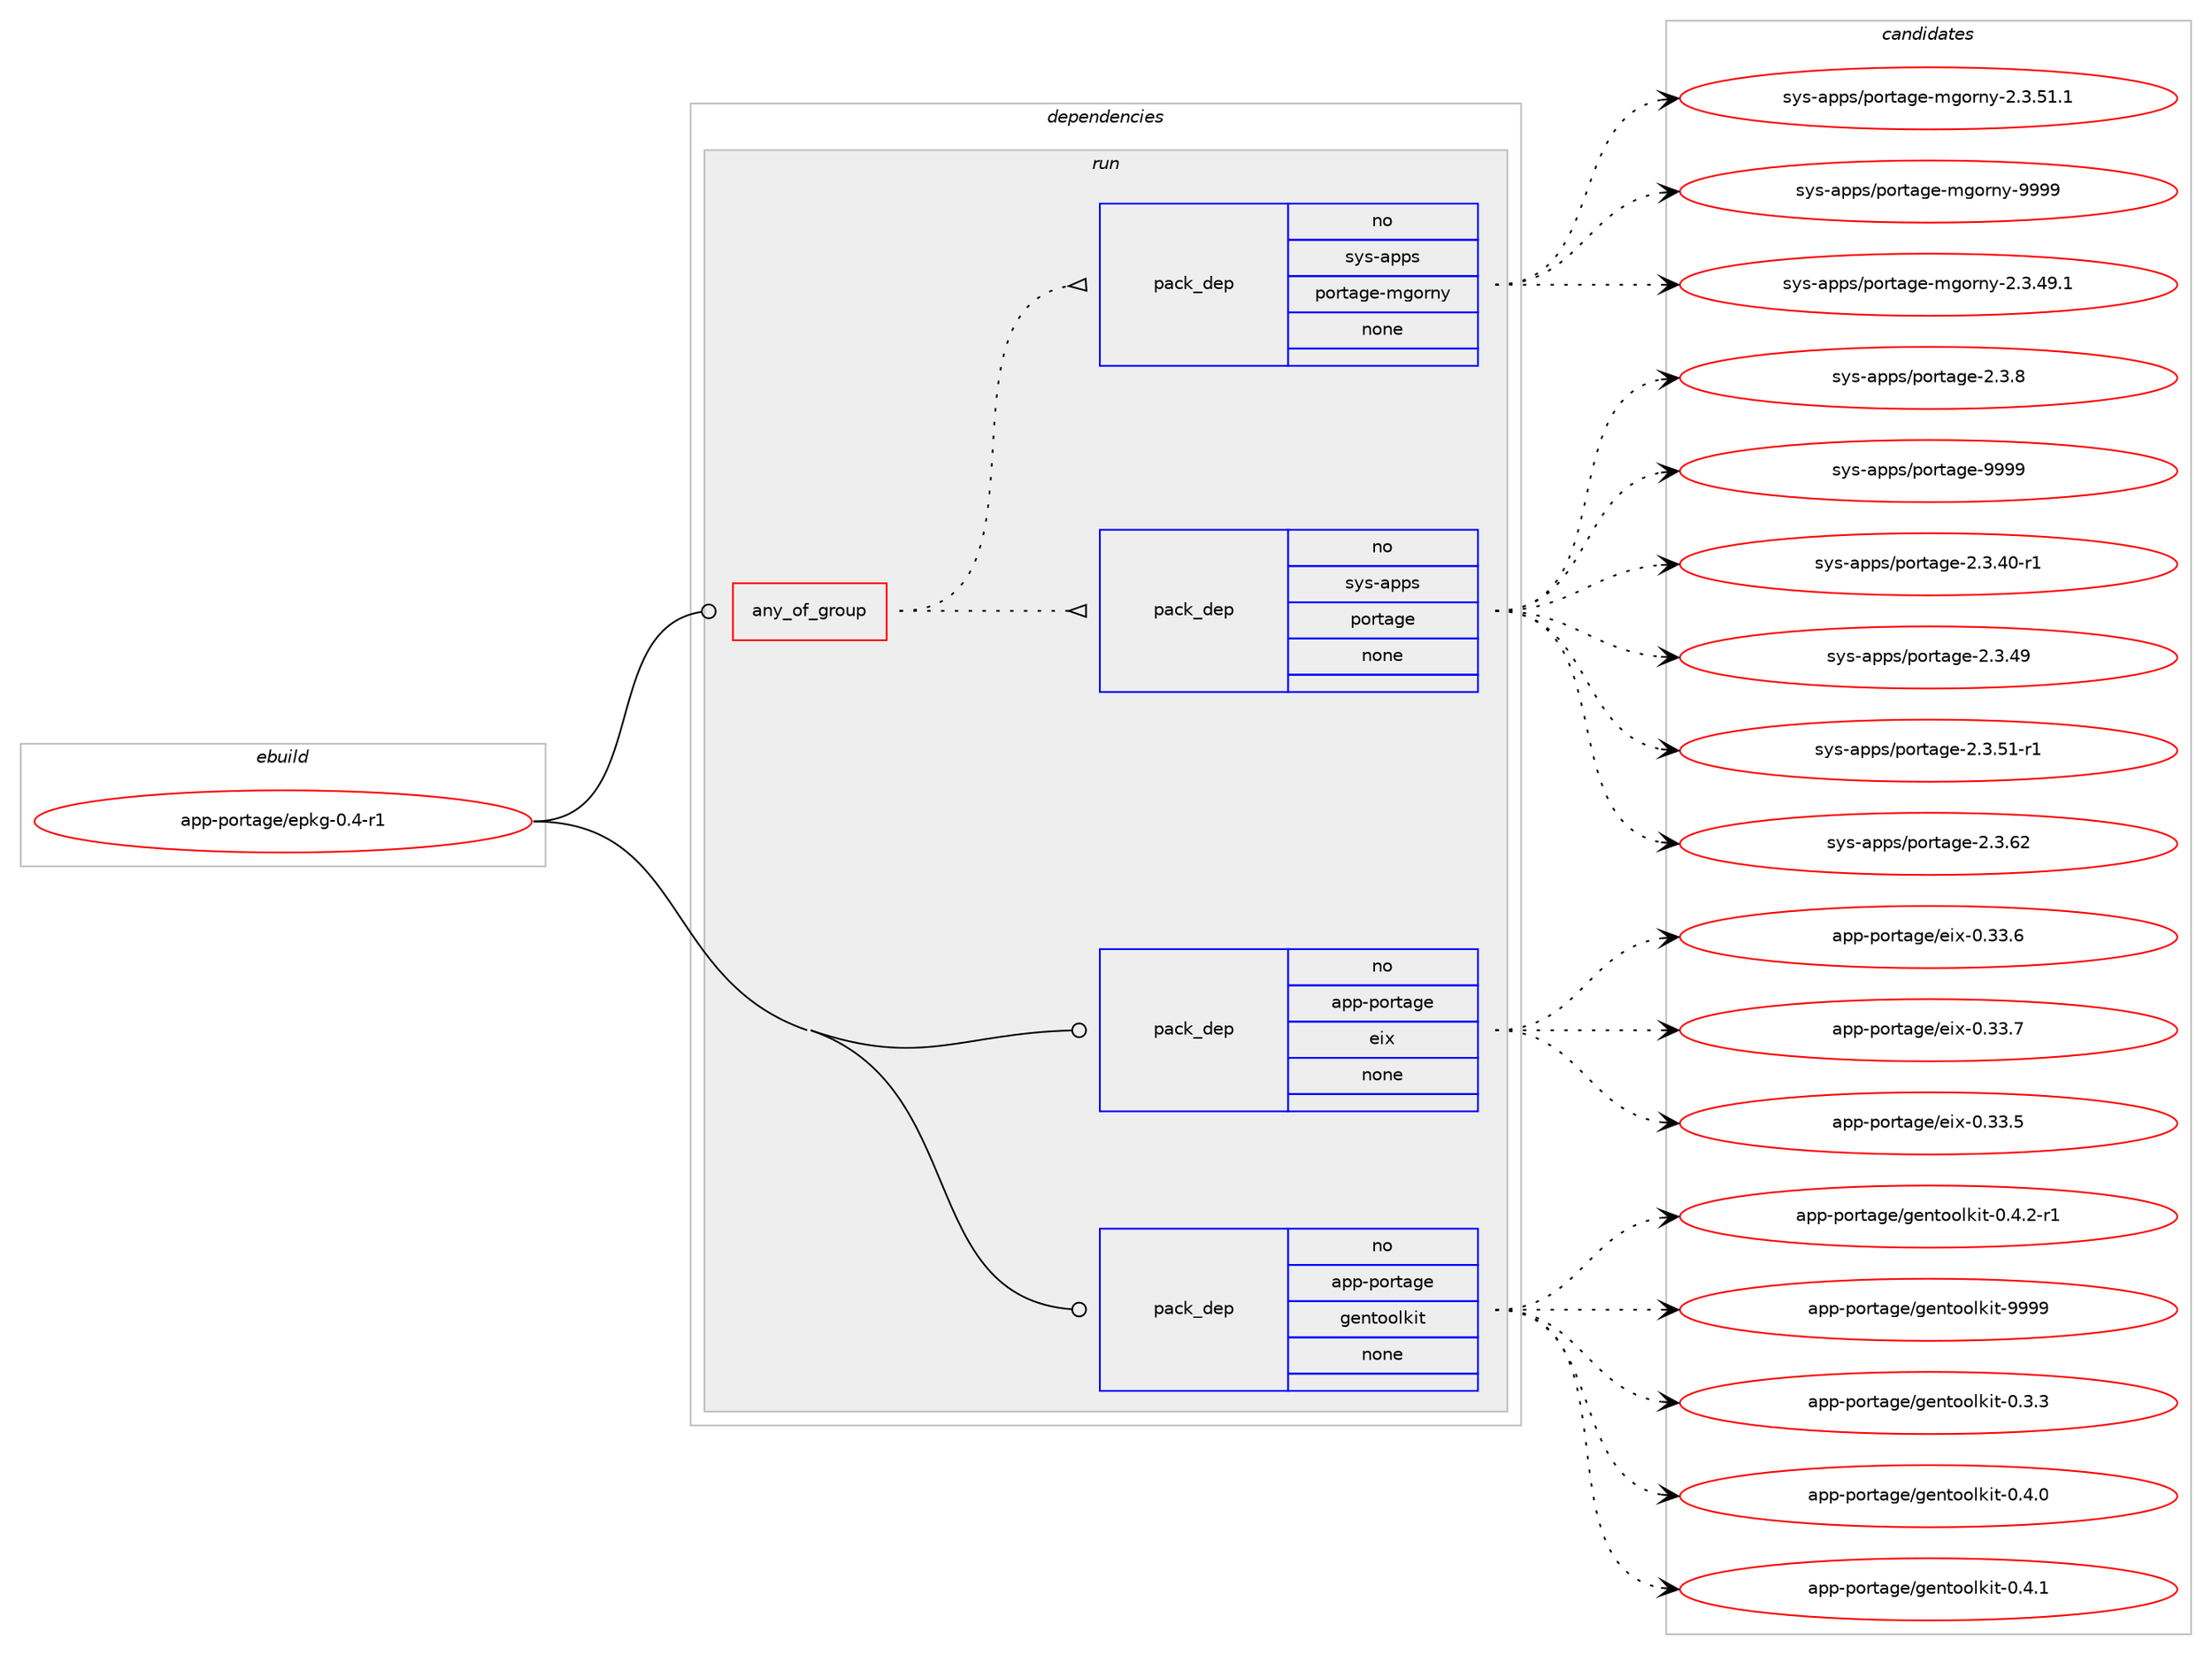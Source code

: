 digraph prolog {

# *************
# Graph options
# *************

newrank=true;
concentrate=true;
compound=true;
graph [rankdir=LR,fontname=Helvetica,fontsize=10,ranksep=1.5];#, ranksep=2.5, nodesep=0.2];
edge  [arrowhead=vee];
node  [fontname=Helvetica,fontsize=10];

# **********
# The ebuild
# **********

subgraph cluster_leftcol {
color=gray;
rank=same;
label=<<i>ebuild</i>>;
id [label="app-portage/epkg-0.4-r1", color=red, width=4, href="../app-portage/epkg-0.4-r1.svg"];
}

# ****************
# The dependencies
# ****************

subgraph cluster_midcol {
color=gray;
label=<<i>dependencies</i>>;
subgraph cluster_compile {
fillcolor="#eeeeee";
style=filled;
label=<<i>compile</i>>;
}
subgraph cluster_compileandrun {
fillcolor="#eeeeee";
style=filled;
label=<<i>compile and run</i>>;
}
subgraph cluster_run {
fillcolor="#eeeeee";
style=filled;
label=<<i>run</i>>;
subgraph any19830 {
dependency1305356 [label=<<TABLE BORDER="0" CELLBORDER="1" CELLSPACING="0" CELLPADDING="4"><TR><TD CELLPADDING="10">any_of_group</TD></TR></TABLE>>, shape=none, color=red];subgraph pack930338 {
dependency1305357 [label=<<TABLE BORDER="0" CELLBORDER="1" CELLSPACING="0" CELLPADDING="4" WIDTH="220"><TR><TD ROWSPAN="6" CELLPADDING="30">pack_dep</TD></TR><TR><TD WIDTH="110">no</TD></TR><TR><TD>sys-apps</TD></TR><TR><TD>portage</TD></TR><TR><TD>none</TD></TR><TR><TD></TD></TR></TABLE>>, shape=none, color=blue];
}
dependency1305356:e -> dependency1305357:w [weight=20,style="dotted",arrowhead="oinv"];
subgraph pack930339 {
dependency1305358 [label=<<TABLE BORDER="0" CELLBORDER="1" CELLSPACING="0" CELLPADDING="4" WIDTH="220"><TR><TD ROWSPAN="6" CELLPADDING="30">pack_dep</TD></TR><TR><TD WIDTH="110">no</TD></TR><TR><TD>sys-apps</TD></TR><TR><TD>portage-mgorny</TD></TR><TR><TD>none</TD></TR><TR><TD></TD></TR></TABLE>>, shape=none, color=blue];
}
dependency1305356:e -> dependency1305358:w [weight=20,style="dotted",arrowhead="oinv"];
}
id:e -> dependency1305356:w [weight=20,style="solid",arrowhead="odot"];
subgraph pack930340 {
dependency1305359 [label=<<TABLE BORDER="0" CELLBORDER="1" CELLSPACING="0" CELLPADDING="4" WIDTH="220"><TR><TD ROWSPAN="6" CELLPADDING="30">pack_dep</TD></TR><TR><TD WIDTH="110">no</TD></TR><TR><TD>app-portage</TD></TR><TR><TD>eix</TD></TR><TR><TD>none</TD></TR><TR><TD></TD></TR></TABLE>>, shape=none, color=blue];
}
id:e -> dependency1305359:w [weight=20,style="solid",arrowhead="odot"];
subgraph pack930341 {
dependency1305360 [label=<<TABLE BORDER="0" CELLBORDER="1" CELLSPACING="0" CELLPADDING="4" WIDTH="220"><TR><TD ROWSPAN="6" CELLPADDING="30">pack_dep</TD></TR><TR><TD WIDTH="110">no</TD></TR><TR><TD>app-portage</TD></TR><TR><TD>gentoolkit</TD></TR><TR><TD>none</TD></TR><TR><TD></TD></TR></TABLE>>, shape=none, color=blue];
}
id:e -> dependency1305360:w [weight=20,style="solid",arrowhead="odot"];
}
}

# **************
# The candidates
# **************

subgraph cluster_choices {
rank=same;
color=gray;
label=<<i>candidates</i>>;

subgraph choice930338 {
color=black;
nodesep=1;
choice11512111545971121121154711211111411697103101455046514652484511449 [label="sys-apps/portage-2.3.40-r1", color=red, width=4,href="../sys-apps/portage-2.3.40-r1.svg"];
choice1151211154597112112115471121111141169710310145504651465257 [label="sys-apps/portage-2.3.49", color=red, width=4,href="../sys-apps/portage-2.3.49.svg"];
choice11512111545971121121154711211111411697103101455046514653494511449 [label="sys-apps/portage-2.3.51-r1", color=red, width=4,href="../sys-apps/portage-2.3.51-r1.svg"];
choice1151211154597112112115471121111141169710310145504651465450 [label="sys-apps/portage-2.3.62", color=red, width=4,href="../sys-apps/portage-2.3.62.svg"];
choice11512111545971121121154711211111411697103101455046514656 [label="sys-apps/portage-2.3.8", color=red, width=4,href="../sys-apps/portage-2.3.8.svg"];
choice115121115459711211211547112111114116971031014557575757 [label="sys-apps/portage-9999", color=red, width=4,href="../sys-apps/portage-9999.svg"];
dependency1305357:e -> choice11512111545971121121154711211111411697103101455046514652484511449:w [style=dotted,weight="100"];
dependency1305357:e -> choice1151211154597112112115471121111141169710310145504651465257:w [style=dotted,weight="100"];
dependency1305357:e -> choice11512111545971121121154711211111411697103101455046514653494511449:w [style=dotted,weight="100"];
dependency1305357:e -> choice1151211154597112112115471121111141169710310145504651465450:w [style=dotted,weight="100"];
dependency1305357:e -> choice11512111545971121121154711211111411697103101455046514656:w [style=dotted,weight="100"];
dependency1305357:e -> choice115121115459711211211547112111114116971031014557575757:w [style=dotted,weight="100"];
}
subgraph choice930339 {
color=black;
nodesep=1;
choice1151211154597112112115471121111141169710310145109103111114110121455046514652574649 [label="sys-apps/portage-mgorny-2.3.49.1", color=red, width=4,href="../sys-apps/portage-mgorny-2.3.49.1.svg"];
choice1151211154597112112115471121111141169710310145109103111114110121455046514653494649 [label="sys-apps/portage-mgorny-2.3.51.1", color=red, width=4,href="../sys-apps/portage-mgorny-2.3.51.1.svg"];
choice11512111545971121121154711211111411697103101451091031111141101214557575757 [label="sys-apps/portage-mgorny-9999", color=red, width=4,href="../sys-apps/portage-mgorny-9999.svg"];
dependency1305358:e -> choice1151211154597112112115471121111141169710310145109103111114110121455046514652574649:w [style=dotted,weight="100"];
dependency1305358:e -> choice1151211154597112112115471121111141169710310145109103111114110121455046514653494649:w [style=dotted,weight="100"];
dependency1305358:e -> choice11512111545971121121154711211111411697103101451091031111141101214557575757:w [style=dotted,weight="100"];
}
subgraph choice930340 {
color=black;
nodesep=1;
choice9711211245112111114116971031014710110512045484651514653 [label="app-portage/eix-0.33.5", color=red, width=4,href="../app-portage/eix-0.33.5.svg"];
choice9711211245112111114116971031014710110512045484651514654 [label="app-portage/eix-0.33.6", color=red, width=4,href="../app-portage/eix-0.33.6.svg"];
choice9711211245112111114116971031014710110512045484651514655 [label="app-portage/eix-0.33.7", color=red, width=4,href="../app-portage/eix-0.33.7.svg"];
dependency1305359:e -> choice9711211245112111114116971031014710110512045484651514653:w [style=dotted,weight="100"];
dependency1305359:e -> choice9711211245112111114116971031014710110512045484651514654:w [style=dotted,weight="100"];
dependency1305359:e -> choice9711211245112111114116971031014710110512045484651514655:w [style=dotted,weight="100"];
}
subgraph choice930341 {
color=black;
nodesep=1;
choice97112112451121111141169710310147103101110116111111108107105116454846514651 [label="app-portage/gentoolkit-0.3.3", color=red, width=4,href="../app-portage/gentoolkit-0.3.3.svg"];
choice97112112451121111141169710310147103101110116111111108107105116454846524648 [label="app-portage/gentoolkit-0.4.0", color=red, width=4,href="../app-portage/gentoolkit-0.4.0.svg"];
choice97112112451121111141169710310147103101110116111111108107105116454846524649 [label="app-portage/gentoolkit-0.4.1", color=red, width=4,href="../app-portage/gentoolkit-0.4.1.svg"];
choice971121124511211111411697103101471031011101161111111081071051164548465246504511449 [label="app-portage/gentoolkit-0.4.2-r1", color=red, width=4,href="../app-portage/gentoolkit-0.4.2-r1.svg"];
choice971121124511211111411697103101471031011101161111111081071051164557575757 [label="app-portage/gentoolkit-9999", color=red, width=4,href="../app-portage/gentoolkit-9999.svg"];
dependency1305360:e -> choice97112112451121111141169710310147103101110116111111108107105116454846514651:w [style=dotted,weight="100"];
dependency1305360:e -> choice97112112451121111141169710310147103101110116111111108107105116454846524648:w [style=dotted,weight="100"];
dependency1305360:e -> choice97112112451121111141169710310147103101110116111111108107105116454846524649:w [style=dotted,weight="100"];
dependency1305360:e -> choice971121124511211111411697103101471031011101161111111081071051164548465246504511449:w [style=dotted,weight="100"];
dependency1305360:e -> choice971121124511211111411697103101471031011101161111111081071051164557575757:w [style=dotted,weight="100"];
}
}

}
